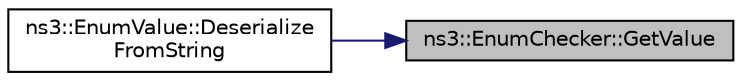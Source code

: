 digraph "ns3::EnumChecker::GetValue"
{
 // LATEX_PDF_SIZE
  edge [fontname="Helvetica",fontsize="10",labelfontname="Helvetica",labelfontsize="10"];
  node [fontname="Helvetica",fontsize="10",shape=record];
  rankdir="RL";
  Node1 [label="ns3::EnumChecker::GetValue",height=0.2,width=0.4,color="black", fillcolor="grey75", style="filled", fontcolor="black",tooltip="Get the enum value by name."];
  Node1 -> Node2 [dir="back",color="midnightblue",fontsize="10",style="solid",fontname="Helvetica"];
  Node2 [label="ns3::EnumValue::Deserialize\lFromString",height=0.2,width=0.4,color="black", fillcolor="white", style="filled",URL="$classns3_1_1_enum_value.html#a5cf2ed6ecc24747170c59aaff8545da1",tooltip=" "];
}
